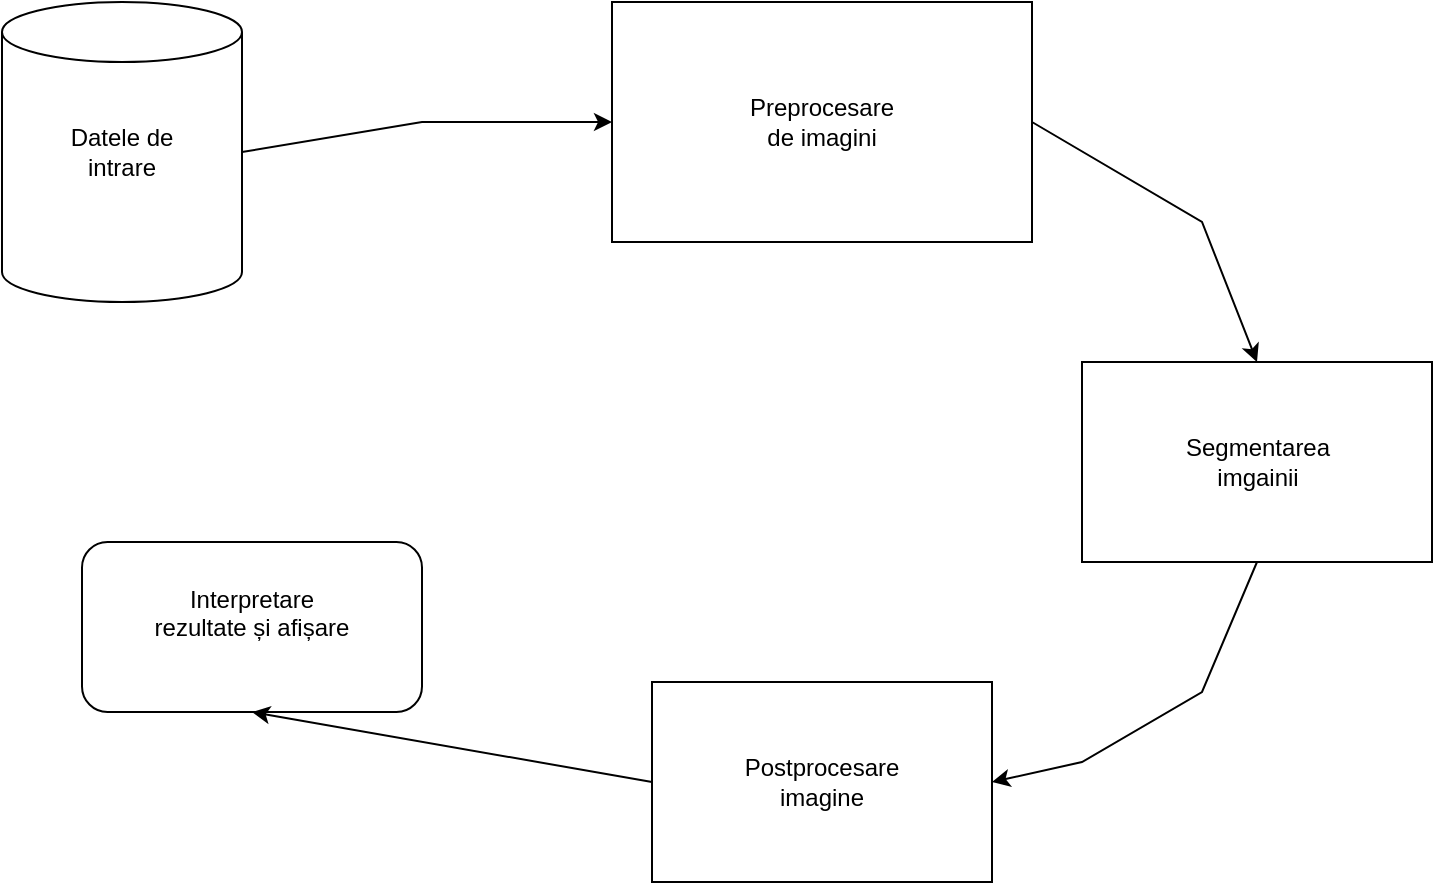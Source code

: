 <mxfile version="24.8.4">
  <diagram name="Page-1" id="HacMiq-CMrN00IA7iR4i">
    <mxGraphModel dx="1050" dy="557" grid="1" gridSize="10" guides="1" tooltips="1" connect="1" arrows="1" fold="1" page="1" pageScale="1" pageWidth="850" pageHeight="1100" math="0" shadow="0">
      <root>
        <mxCell id="0" />
        <mxCell id="1" parent="0" />
        <mxCell id="rGNn2FTwpUsAvpHyMHpA-1" value="" style="shape=cylinder3;whiteSpace=wrap;html=1;boundedLbl=1;backgroundOutline=1;size=15;" vertex="1" parent="1">
          <mxGeometry x="110" y="60" width="120" height="150" as="geometry" />
        </mxCell>
        <mxCell id="rGNn2FTwpUsAvpHyMHpA-3" value="" style="endArrow=classic;html=1;rounded=0;exitX=1;exitY=0.5;exitDx=0;exitDy=0;exitPerimeter=0;entryX=0;entryY=0.5;entryDx=0;entryDy=0;" edge="1" parent="1" source="rGNn2FTwpUsAvpHyMHpA-1" target="rGNn2FTwpUsAvpHyMHpA-5">
          <mxGeometry width="50" height="50" relative="1" as="geometry">
            <mxPoint x="400" y="320" as="sourcePoint" />
            <mxPoint x="410" y="140" as="targetPoint" />
            <Array as="points">
              <mxPoint x="320" y="120" />
            </Array>
          </mxGeometry>
        </mxCell>
        <mxCell id="rGNn2FTwpUsAvpHyMHpA-5" value="" style="rounded=0;whiteSpace=wrap;html=1;" vertex="1" parent="1">
          <mxGeometry x="415" y="60" width="210" height="120" as="geometry" />
        </mxCell>
        <mxCell id="rGNn2FTwpUsAvpHyMHpA-6" value="Datele de intrare" style="text;html=1;align=center;verticalAlign=middle;whiteSpace=wrap;rounded=0;" vertex="1" parent="1">
          <mxGeometry x="140" y="120" width="60" height="30" as="geometry" />
        </mxCell>
        <mxCell id="rGNn2FTwpUsAvpHyMHpA-7" value="Preprocesare de imagini" style="text;html=1;align=center;verticalAlign=middle;whiteSpace=wrap;rounded=0;" vertex="1" parent="1">
          <mxGeometry x="490" y="105" width="60" height="30" as="geometry" />
        </mxCell>
        <mxCell id="rGNn2FTwpUsAvpHyMHpA-8" value="" style="rounded=0;whiteSpace=wrap;html=1;" vertex="1" parent="1">
          <mxGeometry x="650" y="240" width="175" height="100" as="geometry" />
        </mxCell>
        <mxCell id="rGNn2FTwpUsAvpHyMHpA-9" value="Segmentarea imgainii" style="text;html=1;align=center;verticalAlign=middle;whiteSpace=wrap;rounded=0;" vertex="1" parent="1">
          <mxGeometry x="707.5" y="275" width="60" height="30" as="geometry" />
        </mxCell>
        <mxCell id="rGNn2FTwpUsAvpHyMHpA-14" value="" style="endArrow=classic;html=1;rounded=0;exitX=1;exitY=0.5;exitDx=0;exitDy=0;entryX=0.5;entryY=0;entryDx=0;entryDy=0;" edge="1" parent="1" source="rGNn2FTwpUsAvpHyMHpA-5" target="rGNn2FTwpUsAvpHyMHpA-8">
          <mxGeometry width="50" height="50" relative="1" as="geometry">
            <mxPoint x="630" y="160" as="sourcePoint" />
            <mxPoint x="710" y="280" as="targetPoint" />
            <Array as="points">
              <mxPoint x="710" y="170" />
            </Array>
          </mxGeometry>
        </mxCell>
        <mxCell id="rGNn2FTwpUsAvpHyMHpA-15" value="" style="rounded=0;whiteSpace=wrap;html=1;" vertex="1" parent="1">
          <mxGeometry x="435" y="400" width="170" height="100" as="geometry" />
        </mxCell>
        <mxCell id="rGNn2FTwpUsAvpHyMHpA-16" value="" style="endArrow=classic;html=1;rounded=0;entryX=1;entryY=0.5;entryDx=0;entryDy=0;exitX=0.5;exitY=1;exitDx=0;exitDy=0;" edge="1" parent="1" source="rGNn2FTwpUsAvpHyMHpA-8" target="rGNn2FTwpUsAvpHyMHpA-15">
          <mxGeometry width="50" height="50" relative="1" as="geometry">
            <mxPoint x="740" y="350" as="sourcePoint" />
            <mxPoint x="460" y="270" as="targetPoint" />
            <Array as="points">
              <mxPoint x="710" y="405" />
              <mxPoint x="650" y="440" />
            </Array>
          </mxGeometry>
        </mxCell>
        <mxCell id="rGNn2FTwpUsAvpHyMHpA-17" value="Postprocesare imagine" style="text;html=1;align=center;verticalAlign=middle;whiteSpace=wrap;rounded=0;" vertex="1" parent="1">
          <mxGeometry x="490" y="435" width="60" height="30" as="geometry" />
        </mxCell>
        <mxCell id="rGNn2FTwpUsAvpHyMHpA-19" value="" style="rounded=1;whiteSpace=wrap;html=1;" vertex="1" parent="1">
          <mxGeometry x="150" y="330" width="170" height="85" as="geometry" />
        </mxCell>
        <mxCell id="rGNn2FTwpUsAvpHyMHpA-22" value="Interpretare rezultate și afișare&lt;div&gt;&lt;br&gt;&lt;/div&gt;" style="text;html=1;align=center;verticalAlign=middle;whiteSpace=wrap;rounded=0;" vertex="1" parent="1">
          <mxGeometry x="180" y="355" width="110" height="35" as="geometry" />
        </mxCell>
        <mxCell id="rGNn2FTwpUsAvpHyMHpA-24" value="" style="endArrow=classic;html=1;rounded=0;exitX=0;exitY=0.5;exitDx=0;exitDy=0;entryX=0.5;entryY=1;entryDx=0;entryDy=0;" edge="1" parent="1" source="rGNn2FTwpUsAvpHyMHpA-15" target="rGNn2FTwpUsAvpHyMHpA-19">
          <mxGeometry width="50" height="50" relative="1" as="geometry">
            <mxPoint x="410" y="320" as="sourcePoint" />
            <mxPoint x="460" y="270" as="targetPoint" />
          </mxGeometry>
        </mxCell>
      </root>
    </mxGraphModel>
  </diagram>
</mxfile>
